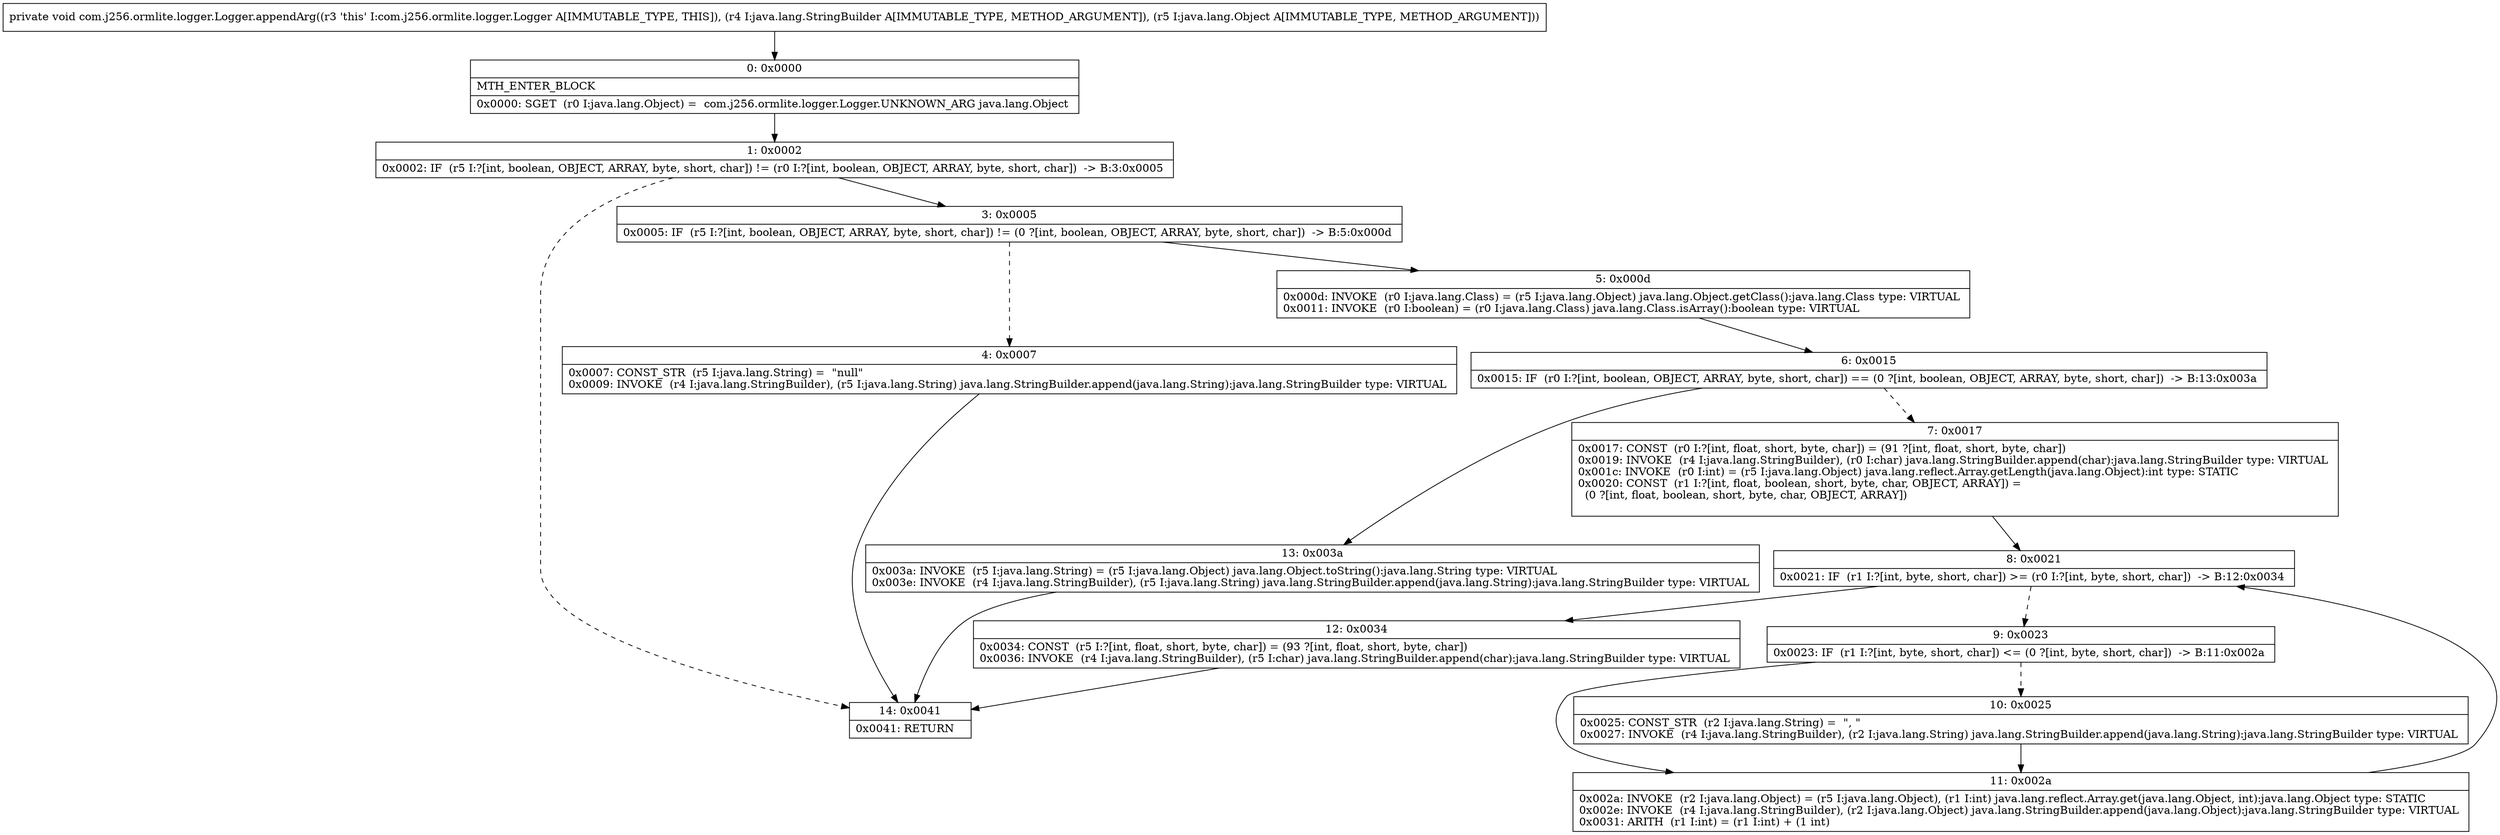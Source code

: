 digraph "CFG forcom.j256.ormlite.logger.Logger.appendArg(Ljava\/lang\/StringBuilder;Ljava\/lang\/Object;)V" {
Node_0 [shape=record,label="{0\:\ 0x0000|MTH_ENTER_BLOCK\l|0x0000: SGET  (r0 I:java.lang.Object) =  com.j256.ormlite.logger.Logger.UNKNOWN_ARG java.lang.Object \l}"];
Node_1 [shape=record,label="{1\:\ 0x0002|0x0002: IF  (r5 I:?[int, boolean, OBJECT, ARRAY, byte, short, char]) != (r0 I:?[int, boolean, OBJECT, ARRAY, byte, short, char])  \-\> B:3:0x0005 \l}"];
Node_3 [shape=record,label="{3\:\ 0x0005|0x0005: IF  (r5 I:?[int, boolean, OBJECT, ARRAY, byte, short, char]) != (0 ?[int, boolean, OBJECT, ARRAY, byte, short, char])  \-\> B:5:0x000d \l}"];
Node_4 [shape=record,label="{4\:\ 0x0007|0x0007: CONST_STR  (r5 I:java.lang.String) =  \"null\" \l0x0009: INVOKE  (r4 I:java.lang.StringBuilder), (r5 I:java.lang.String) java.lang.StringBuilder.append(java.lang.String):java.lang.StringBuilder type: VIRTUAL \l}"];
Node_5 [shape=record,label="{5\:\ 0x000d|0x000d: INVOKE  (r0 I:java.lang.Class) = (r5 I:java.lang.Object) java.lang.Object.getClass():java.lang.Class type: VIRTUAL \l0x0011: INVOKE  (r0 I:boolean) = (r0 I:java.lang.Class) java.lang.Class.isArray():boolean type: VIRTUAL \l}"];
Node_6 [shape=record,label="{6\:\ 0x0015|0x0015: IF  (r0 I:?[int, boolean, OBJECT, ARRAY, byte, short, char]) == (0 ?[int, boolean, OBJECT, ARRAY, byte, short, char])  \-\> B:13:0x003a \l}"];
Node_7 [shape=record,label="{7\:\ 0x0017|0x0017: CONST  (r0 I:?[int, float, short, byte, char]) = (91 ?[int, float, short, byte, char]) \l0x0019: INVOKE  (r4 I:java.lang.StringBuilder), (r0 I:char) java.lang.StringBuilder.append(char):java.lang.StringBuilder type: VIRTUAL \l0x001c: INVOKE  (r0 I:int) = (r5 I:java.lang.Object) java.lang.reflect.Array.getLength(java.lang.Object):int type: STATIC \l0x0020: CONST  (r1 I:?[int, float, boolean, short, byte, char, OBJECT, ARRAY]) = \l  (0 ?[int, float, boolean, short, byte, char, OBJECT, ARRAY])\l \l}"];
Node_8 [shape=record,label="{8\:\ 0x0021|0x0021: IF  (r1 I:?[int, byte, short, char]) \>= (r0 I:?[int, byte, short, char])  \-\> B:12:0x0034 \l}"];
Node_9 [shape=record,label="{9\:\ 0x0023|0x0023: IF  (r1 I:?[int, byte, short, char]) \<= (0 ?[int, byte, short, char])  \-\> B:11:0x002a \l}"];
Node_10 [shape=record,label="{10\:\ 0x0025|0x0025: CONST_STR  (r2 I:java.lang.String) =  \", \" \l0x0027: INVOKE  (r4 I:java.lang.StringBuilder), (r2 I:java.lang.String) java.lang.StringBuilder.append(java.lang.String):java.lang.StringBuilder type: VIRTUAL \l}"];
Node_11 [shape=record,label="{11\:\ 0x002a|0x002a: INVOKE  (r2 I:java.lang.Object) = (r5 I:java.lang.Object), (r1 I:int) java.lang.reflect.Array.get(java.lang.Object, int):java.lang.Object type: STATIC \l0x002e: INVOKE  (r4 I:java.lang.StringBuilder), (r2 I:java.lang.Object) java.lang.StringBuilder.append(java.lang.Object):java.lang.StringBuilder type: VIRTUAL \l0x0031: ARITH  (r1 I:int) = (r1 I:int) + (1 int) \l}"];
Node_12 [shape=record,label="{12\:\ 0x0034|0x0034: CONST  (r5 I:?[int, float, short, byte, char]) = (93 ?[int, float, short, byte, char]) \l0x0036: INVOKE  (r4 I:java.lang.StringBuilder), (r5 I:char) java.lang.StringBuilder.append(char):java.lang.StringBuilder type: VIRTUAL \l}"];
Node_13 [shape=record,label="{13\:\ 0x003a|0x003a: INVOKE  (r5 I:java.lang.String) = (r5 I:java.lang.Object) java.lang.Object.toString():java.lang.String type: VIRTUAL \l0x003e: INVOKE  (r4 I:java.lang.StringBuilder), (r5 I:java.lang.String) java.lang.StringBuilder.append(java.lang.String):java.lang.StringBuilder type: VIRTUAL \l}"];
Node_14 [shape=record,label="{14\:\ 0x0041|0x0041: RETURN   \l}"];
MethodNode[shape=record,label="{private void com.j256.ormlite.logger.Logger.appendArg((r3 'this' I:com.j256.ormlite.logger.Logger A[IMMUTABLE_TYPE, THIS]), (r4 I:java.lang.StringBuilder A[IMMUTABLE_TYPE, METHOD_ARGUMENT]), (r5 I:java.lang.Object A[IMMUTABLE_TYPE, METHOD_ARGUMENT])) }"];
MethodNode -> Node_0;
Node_0 -> Node_1;
Node_1 -> Node_3;
Node_1 -> Node_14[style=dashed];
Node_3 -> Node_4[style=dashed];
Node_3 -> Node_5;
Node_4 -> Node_14;
Node_5 -> Node_6;
Node_6 -> Node_7[style=dashed];
Node_6 -> Node_13;
Node_7 -> Node_8;
Node_8 -> Node_9[style=dashed];
Node_8 -> Node_12;
Node_9 -> Node_10[style=dashed];
Node_9 -> Node_11;
Node_10 -> Node_11;
Node_11 -> Node_8;
Node_12 -> Node_14;
Node_13 -> Node_14;
}

